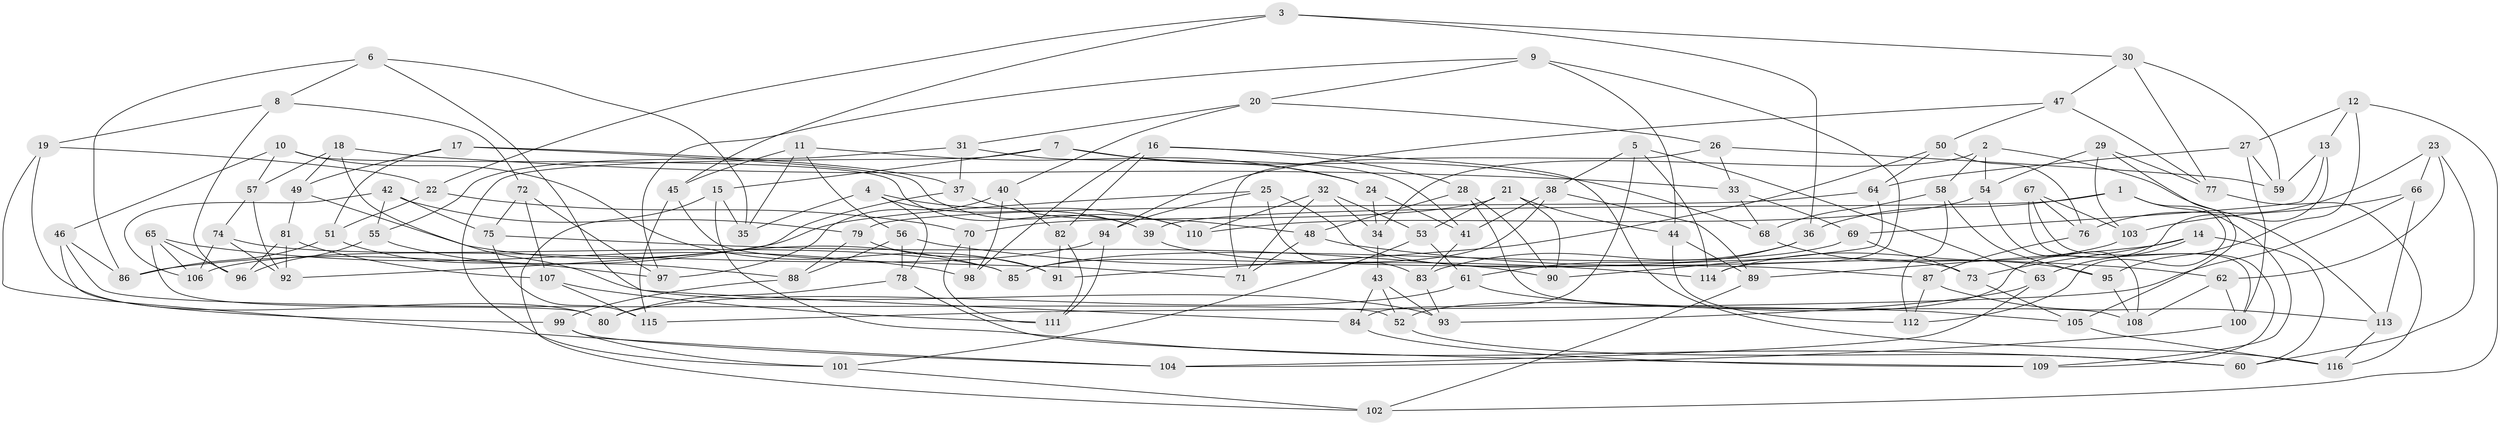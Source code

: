 // Generated by graph-tools (version 1.1) at 2025/58/03/09/25 04:58:02]
// undirected, 116 vertices, 232 edges
graph export_dot {
graph [start="1"]
  node [color=gray90,style=filled];
  1;
  2;
  3;
  4;
  5;
  6;
  7;
  8;
  9;
  10;
  11;
  12;
  13;
  14;
  15;
  16;
  17;
  18;
  19;
  20;
  21;
  22;
  23;
  24;
  25;
  26;
  27;
  28;
  29;
  30;
  31;
  32;
  33;
  34;
  35;
  36;
  37;
  38;
  39;
  40;
  41;
  42;
  43;
  44;
  45;
  46;
  47;
  48;
  49;
  50;
  51;
  52;
  53;
  54;
  55;
  56;
  57;
  58;
  59;
  60;
  61;
  62;
  63;
  64;
  65;
  66;
  67;
  68;
  69;
  70;
  71;
  72;
  73;
  74;
  75;
  76;
  77;
  78;
  79;
  80;
  81;
  82;
  83;
  84;
  85;
  86;
  87;
  88;
  89;
  90;
  91;
  92;
  93;
  94;
  95;
  96;
  97;
  98;
  99;
  100;
  101;
  102;
  103;
  104;
  105;
  106;
  107;
  108;
  109;
  110;
  111;
  112;
  113;
  114;
  115;
  116;
  1 -- 109;
  1 -- 39;
  1 -- 112;
  1 -- 36;
  2 -- 113;
  2 -- 54;
  2 -- 58;
  2 -- 34;
  3 -- 22;
  3 -- 36;
  3 -- 45;
  3 -- 30;
  4 -- 35;
  4 -- 78;
  4 -- 110;
  4 -- 39;
  5 -- 114;
  5 -- 63;
  5 -- 38;
  5 -- 84;
  6 -- 8;
  6 -- 84;
  6 -- 35;
  6 -- 86;
  7 -- 15;
  7 -- 101;
  7 -- 68;
  7 -- 24;
  8 -- 19;
  8 -- 96;
  8 -- 72;
  9 -- 44;
  9 -- 20;
  9 -- 114;
  9 -- 97;
  10 -- 46;
  10 -- 91;
  10 -- 57;
  10 -- 39;
  11 -- 24;
  11 -- 45;
  11 -- 35;
  11 -- 56;
  12 -- 102;
  12 -- 95;
  12 -- 13;
  12 -- 27;
  13 -- 52;
  13 -- 59;
  13 -- 69;
  14 -- 89;
  14 -- 73;
  14 -- 63;
  14 -- 60;
  15 -- 60;
  15 -- 102;
  15 -- 35;
  16 -- 98;
  16 -- 82;
  16 -- 28;
  16 -- 116;
  17 -- 49;
  17 -- 51;
  17 -- 110;
  17 -- 37;
  18 -- 49;
  18 -- 93;
  18 -- 57;
  18 -- 33;
  19 -- 22;
  19 -- 104;
  19 -- 80;
  20 -- 40;
  20 -- 31;
  20 -- 26;
  21 -- 90;
  21 -- 70;
  21 -- 53;
  21 -- 44;
  22 -- 51;
  22 -- 70;
  23 -- 60;
  23 -- 76;
  23 -- 62;
  23 -- 66;
  24 -- 41;
  24 -- 34;
  25 -- 83;
  25 -- 94;
  25 -- 73;
  25 -- 86;
  26 -- 59;
  26 -- 71;
  26 -- 33;
  27 -- 100;
  27 -- 64;
  27 -- 59;
  28 -- 108;
  28 -- 90;
  28 -- 48;
  29 -- 105;
  29 -- 77;
  29 -- 54;
  29 -- 103;
  30 -- 59;
  30 -- 77;
  30 -- 47;
  31 -- 55;
  31 -- 37;
  31 -- 41;
  32 -- 34;
  32 -- 53;
  32 -- 110;
  32 -- 71;
  33 -- 68;
  33 -- 69;
  34 -- 43;
  36 -- 83;
  36 -- 61;
  37 -- 48;
  37 -- 92;
  38 -- 89;
  38 -- 41;
  38 -- 85;
  39 -- 87;
  40 -- 97;
  40 -- 98;
  40 -- 82;
  41 -- 83;
  42 -- 75;
  42 -- 55;
  42 -- 106;
  42 -- 79;
  43 -- 93;
  43 -- 52;
  43 -- 84;
  44 -- 89;
  44 -- 112;
  45 -- 115;
  45 -- 71;
  46 -- 99;
  46 -- 52;
  46 -- 86;
  47 -- 50;
  47 -- 77;
  47 -- 94;
  48 -- 71;
  48 -- 62;
  49 -- 85;
  49 -- 81;
  50 -- 76;
  50 -- 64;
  50 -- 91;
  51 -- 86;
  51 -- 97;
  52 -- 60;
  53 -- 61;
  53 -- 101;
  54 -- 108;
  54 -- 110;
  55 -- 88;
  55 -- 96;
  56 -- 78;
  56 -- 114;
  56 -- 88;
  57 -- 74;
  57 -- 92;
  58 -- 112;
  58 -- 68;
  58 -- 95;
  61 -- 80;
  61 -- 105;
  62 -- 108;
  62 -- 100;
  63 -- 93;
  63 -- 104;
  64 -- 79;
  64 -- 90;
  65 -- 80;
  65 -- 96;
  65 -- 106;
  65 -- 98;
  66 -- 115;
  66 -- 103;
  66 -- 113;
  67 -- 76;
  67 -- 100;
  67 -- 103;
  67 -- 109;
  68 -- 95;
  69 -- 85;
  69 -- 73;
  70 -- 111;
  70 -- 98;
  72 -- 97;
  72 -- 107;
  72 -- 75;
  73 -- 105;
  74 -- 106;
  74 -- 92;
  74 -- 85;
  75 -- 115;
  75 -- 90;
  76 -- 87;
  77 -- 116;
  78 -- 80;
  78 -- 109;
  79 -- 88;
  79 -- 91;
  81 -- 107;
  81 -- 92;
  81 -- 96;
  82 -- 111;
  82 -- 91;
  83 -- 93;
  84 -- 109;
  87 -- 112;
  87 -- 113;
  88 -- 99;
  89 -- 102;
  94 -- 111;
  94 -- 106;
  95 -- 108;
  99 -- 101;
  99 -- 104;
  100 -- 104;
  101 -- 102;
  103 -- 114;
  105 -- 116;
  107 -- 115;
  107 -- 111;
  113 -- 116;
}
